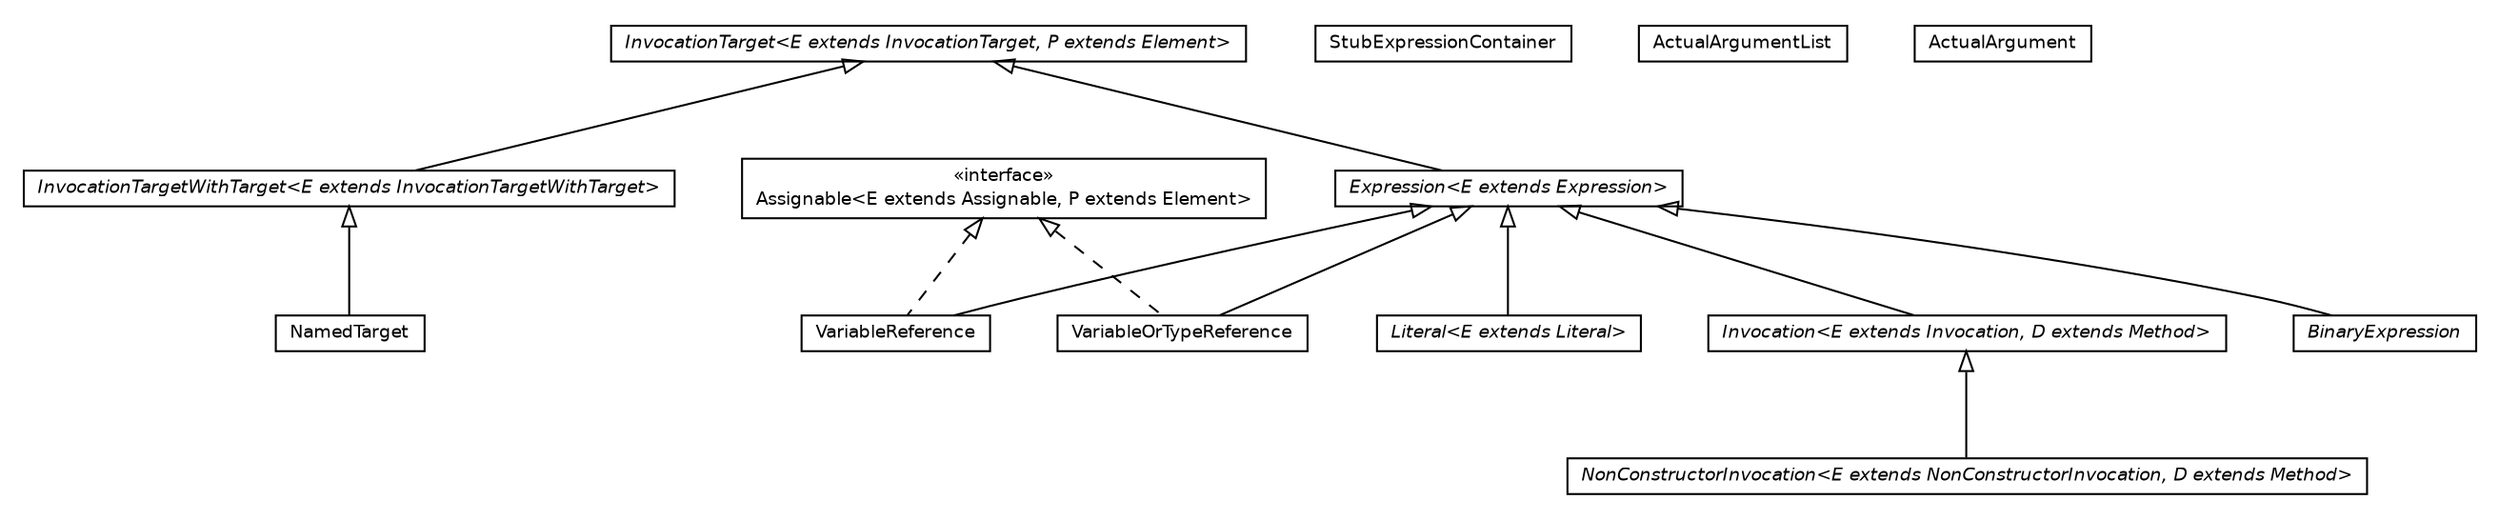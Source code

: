#!/usr/local/bin/dot
#
# Class diagram 
# Generated by UMLGraph version 5.2 (http://www.umlgraph.org/)
#

digraph G {
	edge [fontname="Helvetica",fontsize=10,labelfontname="Helvetica",labelfontsize=10];
	node [fontname="Helvetica",fontsize=10,shape=plaintext];
	nodesep=0.25;
	ranksep=0.5;
	// chameleon.core.expression.VariableReference
	c850 [label=<<table title="chameleon.core.expression.VariableReference" border="0" cellborder="1" cellspacing="0" cellpadding="2" port="p" href="./VariableReference.html">
		<tr><td><table border="0" cellspacing="0" cellpadding="1">
<tr><td align="center" balign="center"> VariableReference </td></tr>
		</table></td></tr>
		</table>>, fontname="Helvetica", fontcolor="black", fontsize=9.0];
	// chameleon.core.expression.VariableOrTypeReference
	c851 [label=<<table title="chameleon.core.expression.VariableOrTypeReference" border="0" cellborder="1" cellspacing="0" cellpadding="2" port="p" href="./VariableOrTypeReference.html">
		<tr><td><table border="0" cellspacing="0" cellpadding="1">
<tr><td align="center" balign="center"> VariableOrTypeReference </td></tr>
		</table></td></tr>
		</table>>, fontname="Helvetica", fontcolor="black", fontsize=9.0];
	// chameleon.core.expression.StubExpressionContainer
	c852 [label=<<table title="chameleon.core.expression.StubExpressionContainer" border="0" cellborder="1" cellspacing="0" cellpadding="2" port="p" href="./StubExpressionContainer.html">
		<tr><td><table border="0" cellspacing="0" cellpadding="1">
<tr><td align="center" balign="center"> StubExpressionContainer </td></tr>
		</table></td></tr>
		</table>>, fontname="Helvetica", fontcolor="black", fontsize=9.0];
	// chameleon.core.expression.NonConstructorInvocation<E extends chameleon.core.expression.NonConstructorInvocation, D extends chameleon.core.method.Method>
	c853 [label=<<table title="chameleon.core.expression.NonConstructorInvocation" border="0" cellborder="1" cellspacing="0" cellpadding="2" port="p" href="./NonConstructorInvocation.html">
		<tr><td><table border="0" cellspacing="0" cellpadding="1">
<tr><td align="center" balign="center"><font face="Helvetica-Oblique"> NonConstructorInvocation&lt;E extends NonConstructorInvocation, D extends Method&gt; </font></td></tr>
		</table></td></tr>
		</table>>, fontname="Helvetica", fontcolor="black", fontsize=9.0];
	// chameleon.core.expression.NamedTarget
	c854 [label=<<table title="chameleon.core.expression.NamedTarget" border="0" cellborder="1" cellspacing="0" cellpadding="2" port="p" href="./NamedTarget.html">
		<tr><td><table border="0" cellspacing="0" cellpadding="1">
<tr><td align="center" balign="center"> NamedTarget </td></tr>
		</table></td></tr>
		</table>>, fontname="Helvetica", fontcolor="black", fontsize=9.0];
	// chameleon.core.expression.Literal<E extends chameleon.core.expression.Literal>
	c855 [label=<<table title="chameleon.core.expression.Literal" border="0" cellborder="1" cellspacing="0" cellpadding="2" port="p" href="./Literal.html">
		<tr><td><table border="0" cellspacing="0" cellpadding="1">
<tr><td align="center" balign="center"><font face="Helvetica-Oblique"> Literal&lt;E extends Literal&gt; </font></td></tr>
		</table></td></tr>
		</table>>, fontname="Helvetica", fontcolor="black", fontsize=9.0];
	// chameleon.core.expression.InvocationTargetWithTarget<E extends chameleon.core.expression.InvocationTargetWithTarget>
	c856 [label=<<table title="chameleon.core.expression.InvocationTargetWithTarget" border="0" cellborder="1" cellspacing="0" cellpadding="2" port="p" href="./InvocationTargetWithTarget.html">
		<tr><td><table border="0" cellspacing="0" cellpadding="1">
<tr><td align="center" balign="center"><font face="Helvetica-Oblique"> InvocationTargetWithTarget&lt;E extends InvocationTargetWithTarget&gt; </font></td></tr>
		</table></td></tr>
		</table>>, fontname="Helvetica", fontcolor="black", fontsize=9.0];
	// chameleon.core.expression.InvocationTarget<E extends chameleon.core.expression.InvocationTarget, P extends chameleon.core.element.Element>
	c857 [label=<<table title="chameleon.core.expression.InvocationTarget" border="0" cellborder="1" cellspacing="0" cellpadding="2" port="p" href="./InvocationTarget.html">
		<tr><td><table border="0" cellspacing="0" cellpadding="1">
<tr><td align="center" balign="center"><font face="Helvetica-Oblique"> InvocationTarget&lt;E extends InvocationTarget, P extends Element&gt; </font></td></tr>
		</table></td></tr>
		</table>>, fontname="Helvetica", fontcolor="black", fontsize=9.0];
	// chameleon.core.expression.Invocation<E extends chameleon.core.expression.Invocation, D extends chameleon.core.method.Method>
	c858 [label=<<table title="chameleon.core.expression.Invocation" border="0" cellborder="1" cellspacing="0" cellpadding="2" port="p" href="./Invocation.html">
		<tr><td><table border="0" cellspacing="0" cellpadding="1">
<tr><td align="center" balign="center"><font face="Helvetica-Oblique"> Invocation&lt;E extends Invocation, D extends Method&gt; </font></td></tr>
		</table></td></tr>
		</table>>, fontname="Helvetica", fontcolor="black", fontsize=9.0];
	// chameleon.core.expression.Expression<E extends chameleon.core.expression.Expression>
	c859 [label=<<table title="chameleon.core.expression.Expression" border="0" cellborder="1" cellspacing="0" cellpadding="2" port="p" href="./Expression.html">
		<tr><td><table border="0" cellspacing="0" cellpadding="1">
<tr><td align="center" balign="center"><font face="Helvetica-Oblique"> Expression&lt;E extends Expression&gt; </font></td></tr>
		</table></td></tr>
		</table>>, fontname="Helvetica", fontcolor="black", fontsize=9.0];
	// chameleon.core.expression.BinaryExpression
	c860 [label=<<table title="chameleon.core.expression.BinaryExpression" border="0" cellborder="1" cellspacing="0" cellpadding="2" port="p" href="./BinaryExpression.html">
		<tr><td><table border="0" cellspacing="0" cellpadding="1">
<tr><td align="center" balign="center"><font face="Helvetica-Oblique"> BinaryExpression </font></td></tr>
		</table></td></tr>
		</table>>, fontname="Helvetica", fontcolor="black", fontsize=9.0];
	// chameleon.core.expression.Assignable<E extends chameleon.core.expression.Assignable, P extends chameleon.core.element.Element>
	c861 [label=<<table title="chameleon.core.expression.Assignable" border="0" cellborder="1" cellspacing="0" cellpadding="2" port="p" href="./Assignable.html">
		<tr><td><table border="0" cellspacing="0" cellpadding="1">
<tr><td align="center" balign="center"> &#171;interface&#187; </td></tr>
<tr><td align="center" balign="center"> Assignable&lt;E extends Assignable, P extends Element&gt; </td></tr>
		</table></td></tr>
		</table>>, fontname="Helvetica", fontcolor="black", fontsize=9.0];
	// chameleon.core.expression.ActualArgumentList
	c862 [label=<<table title="chameleon.core.expression.ActualArgumentList" border="0" cellborder="1" cellspacing="0" cellpadding="2" port="p" href="./ActualArgumentList.html">
		<tr><td><table border="0" cellspacing="0" cellpadding="1">
<tr><td align="center" balign="center"> ActualArgumentList </td></tr>
		</table></td></tr>
		</table>>, fontname="Helvetica", fontcolor="black", fontsize=9.0];
	// chameleon.core.expression.ActualArgument
	c863 [label=<<table title="chameleon.core.expression.ActualArgument" border="0" cellborder="1" cellspacing="0" cellpadding="2" port="p" href="./ActualArgument.html">
		<tr><td><table border="0" cellspacing="0" cellpadding="1">
<tr><td align="center" balign="center"> ActualArgument </td></tr>
		</table></td></tr>
		</table>>, fontname="Helvetica", fontcolor="black", fontsize=9.0];
	//chameleon.core.expression.VariableReference extends chameleon.core.expression.Expression<chameleon.core.expression.VariableReference>
	c859:p -> c850:p [dir=back,arrowtail=empty];
	//chameleon.core.expression.VariableReference implements chameleon.core.expression.Assignable<E extends chameleon.core.expression.Assignable, P extends chameleon.core.element.Element>
	c861:p -> c850:p [dir=back,arrowtail=empty,style=dashed];
	//chameleon.core.expression.VariableOrTypeReference extends chameleon.core.expression.Expression<chameleon.core.expression.VariableOrTypeReference>
	c859:p -> c851:p [dir=back,arrowtail=empty];
	//chameleon.core.expression.VariableOrTypeReference implements chameleon.core.expression.Assignable<E extends chameleon.core.expression.Assignable, P extends chameleon.core.element.Element>
	c861:p -> c851:p [dir=back,arrowtail=empty,style=dashed];
	//chameleon.core.expression.NonConstructorInvocation<E extends chameleon.core.expression.NonConstructorInvocation, D extends chameleon.core.method.Method> extends chameleon.core.expression.Invocation<E, D>
	c858:p -> c853:p [dir=back,arrowtail=empty];
	//chameleon.core.expression.NamedTarget extends chameleon.core.expression.InvocationTargetWithTarget<chameleon.core.expression.NamedTarget>
	c856:p -> c854:p [dir=back,arrowtail=empty];
	//chameleon.core.expression.Literal<E extends chameleon.core.expression.Literal> extends chameleon.core.expression.Expression<E>
	c859:p -> c855:p [dir=back,arrowtail=empty];
	//chameleon.core.expression.InvocationTargetWithTarget<E extends chameleon.core.expression.InvocationTargetWithTarget> extends chameleon.core.expression.InvocationTarget<E, chameleon.core.element.Element>
	c857:p -> c856:p [dir=back,arrowtail=empty];
	//chameleon.core.expression.Invocation<E extends chameleon.core.expression.Invocation, D extends chameleon.core.method.Method> extends chameleon.core.expression.Expression<E>
	c859:p -> c858:p [dir=back,arrowtail=empty];
	//chameleon.core.expression.Expression<E extends chameleon.core.expression.Expression> extends chameleon.core.expression.InvocationTarget<E, chameleon.core.element.Element>
	c857:p -> c859:p [dir=back,arrowtail=empty];
	//chameleon.core.expression.BinaryExpression extends chameleon.core.expression.Expression<chameleon.core.expression.BinaryExpression>
	c859:p -> c860:p [dir=back,arrowtail=empty];
}

